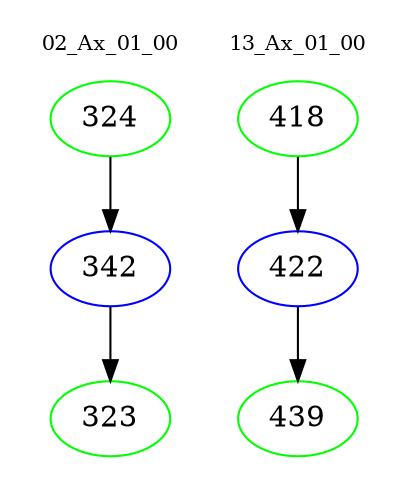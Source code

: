 digraph{
subgraph cluster_0 {
color = white
label = "02_Ax_01_00";
fontsize=10;
T0_324 [label="324", color="green"]
T0_324 -> T0_342 [color="black"]
T0_342 [label="342", color="blue"]
T0_342 -> T0_323 [color="black"]
T0_323 [label="323", color="green"]
}
subgraph cluster_1 {
color = white
label = "13_Ax_01_00";
fontsize=10;
T1_418 [label="418", color="green"]
T1_418 -> T1_422 [color="black"]
T1_422 [label="422", color="blue"]
T1_422 -> T1_439 [color="black"]
T1_439 [label="439", color="green"]
}
}
